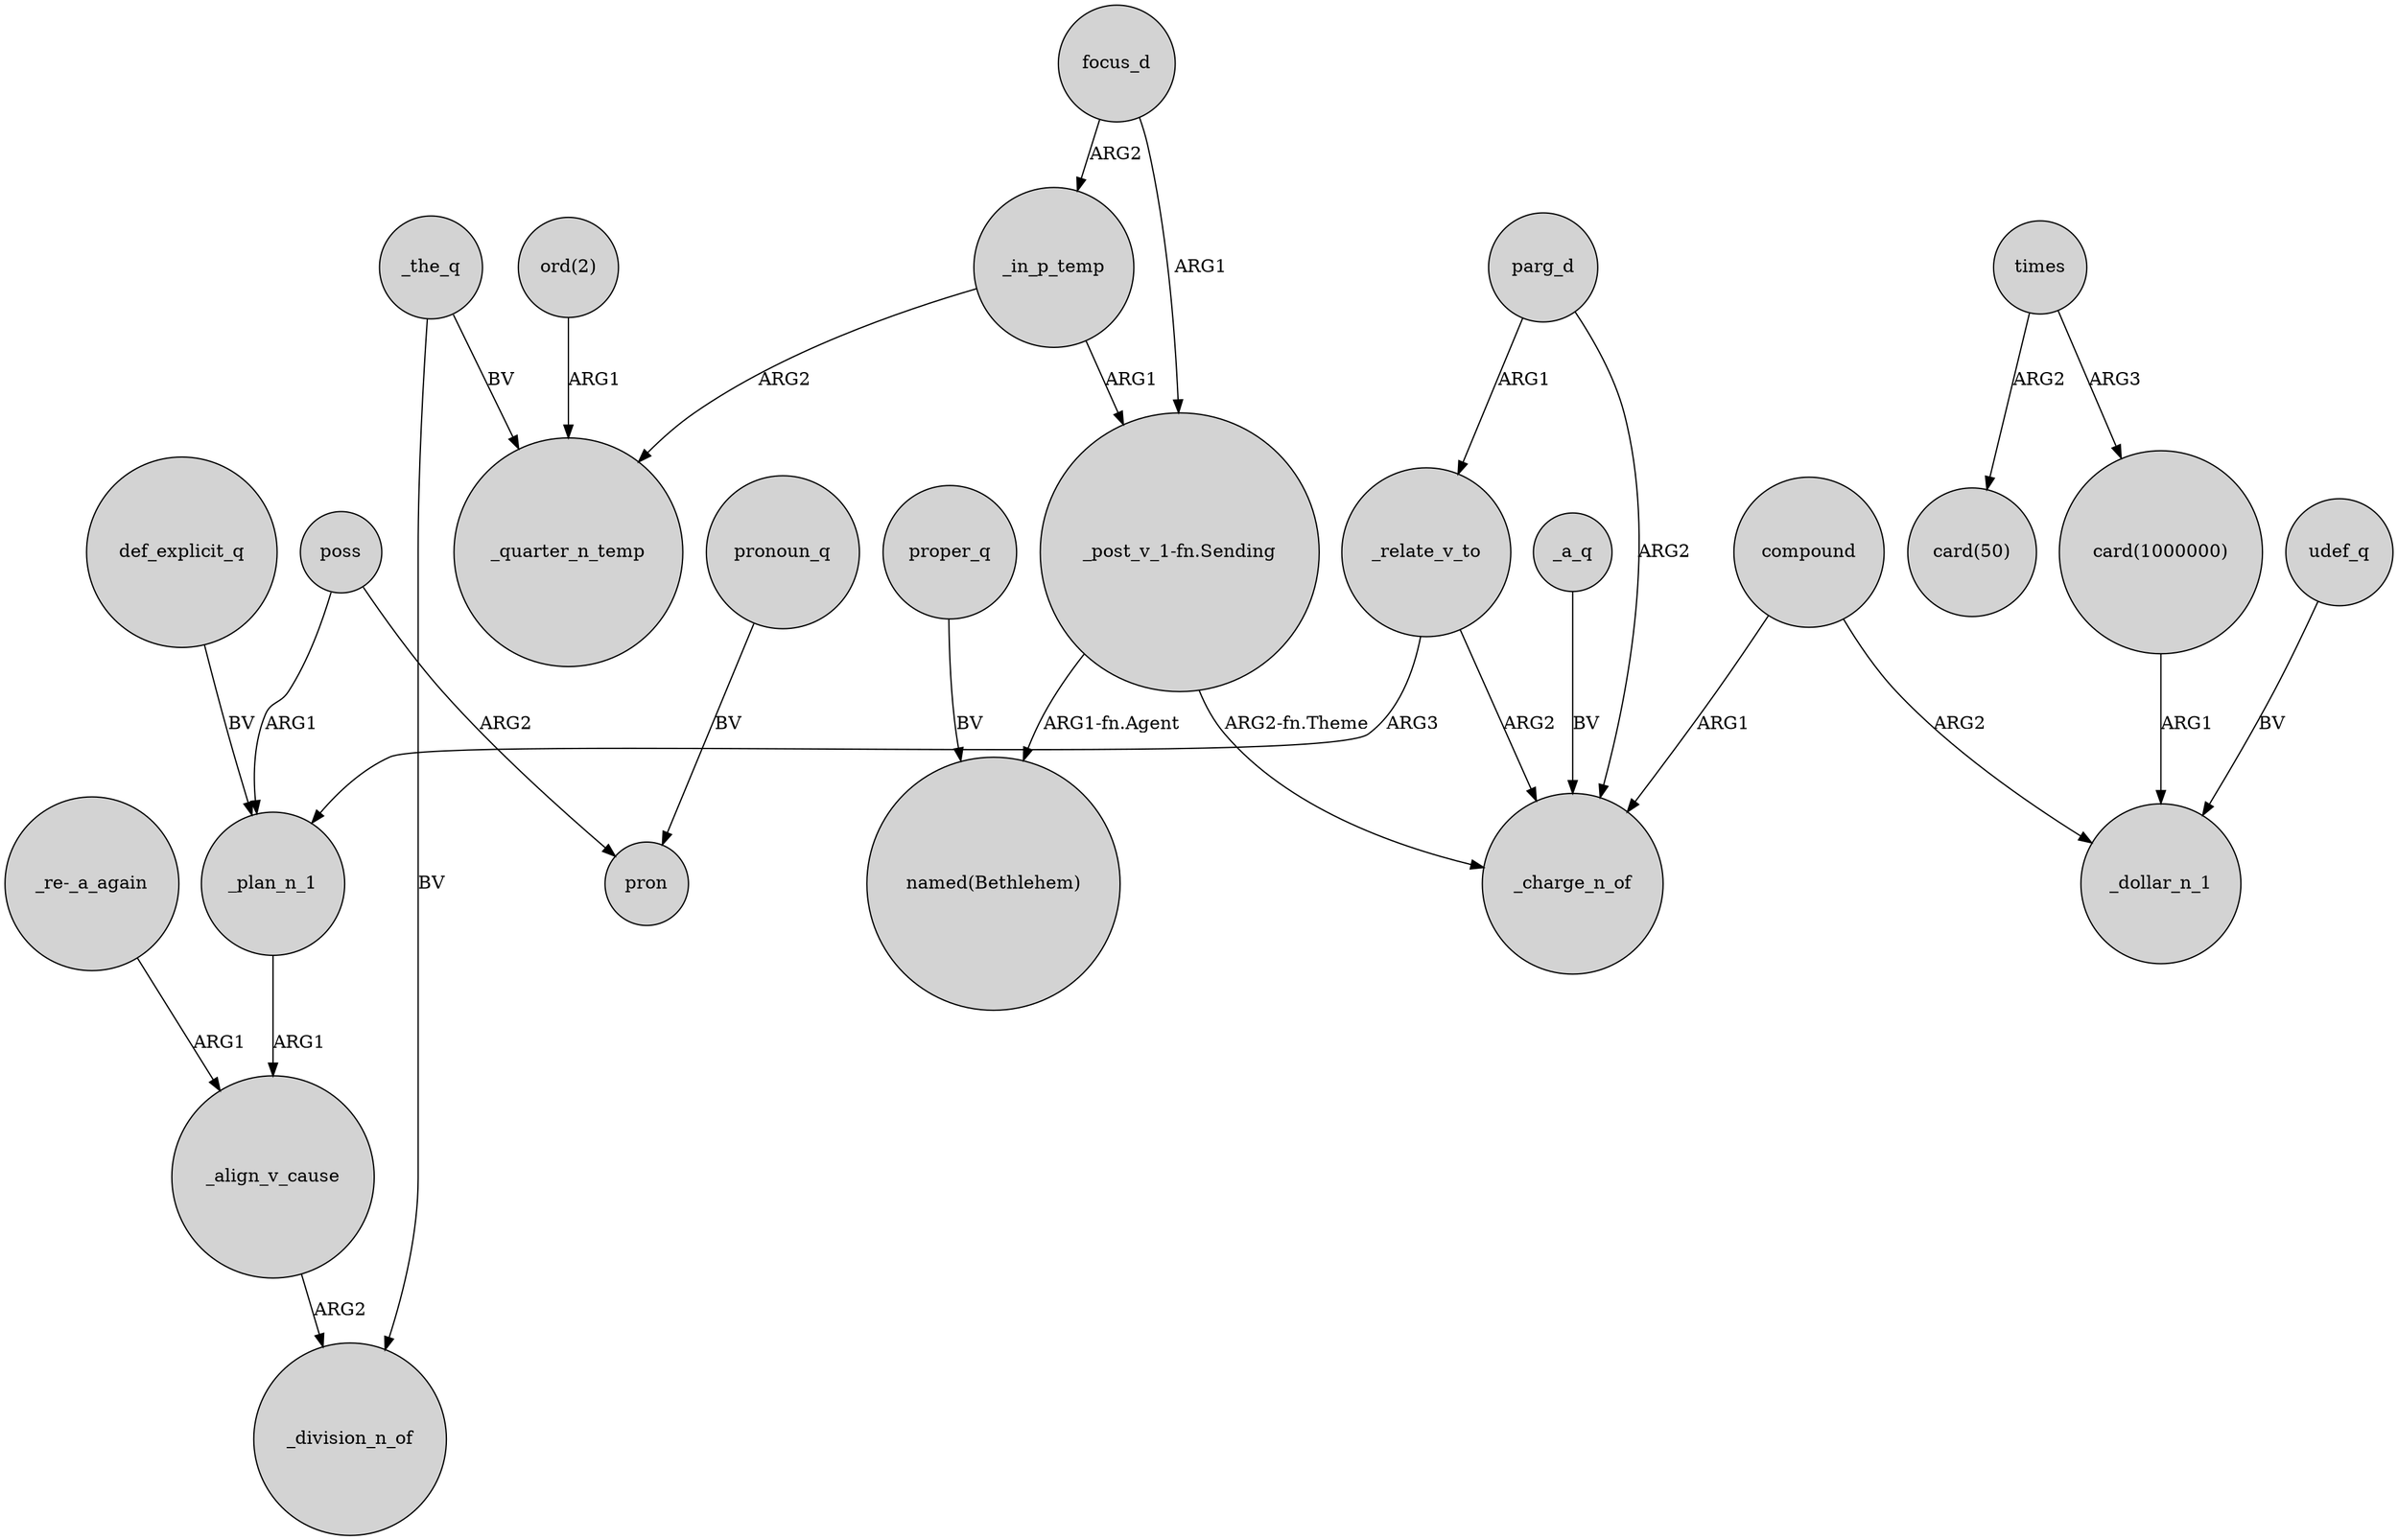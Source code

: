 digraph {
	node [shape=circle style=filled]
	poss -> _plan_n_1 [label=ARG1]
	times -> "card(50)" [label=ARG2]
	"card(1000000)" -> _dollar_n_1 [label=ARG1]
	focus_d -> _in_p_temp [label=ARG2]
	poss -> pron [label=ARG2]
	parg_d -> _relate_v_to [label=ARG1]
	focus_d -> "_post_v_1-fn.Sending" [label=ARG1]
	_relate_v_to -> _plan_n_1 [label=ARG3]
	_a_q -> _charge_n_of [label=BV]
	def_explicit_q -> _plan_n_1 [label=BV]
	_the_q -> _quarter_n_temp [label=BV]
	_in_p_temp -> "_post_v_1-fn.Sending" [label=ARG1]
	"ord(2)" -> _quarter_n_temp [label=ARG1]
	_plan_n_1 -> _align_v_cause [label=ARG1]
	"_post_v_1-fn.Sending" -> _charge_n_of [label="ARG2-fn.Theme"]
	_relate_v_to -> _charge_n_of [label=ARG2]
	_in_p_temp -> _quarter_n_temp [label=ARG2]
	_align_v_cause -> _division_n_of [label=ARG2]
	pronoun_q -> pron [label=BV]
	"_re-_a_again" -> _align_v_cause [label=ARG1]
	proper_q -> "named(Bethlehem)" [label=BV]
	times -> "card(1000000)" [label=ARG3]
	compound -> _charge_n_of [label=ARG1]
	"_post_v_1-fn.Sending" -> "named(Bethlehem)" [label="ARG1-fn.Agent"]
	compound -> _dollar_n_1 [label=ARG2]
	parg_d -> _charge_n_of [label=ARG2]
	udef_q -> _dollar_n_1 [label=BV]
	_the_q -> _division_n_of [label=BV]
}
